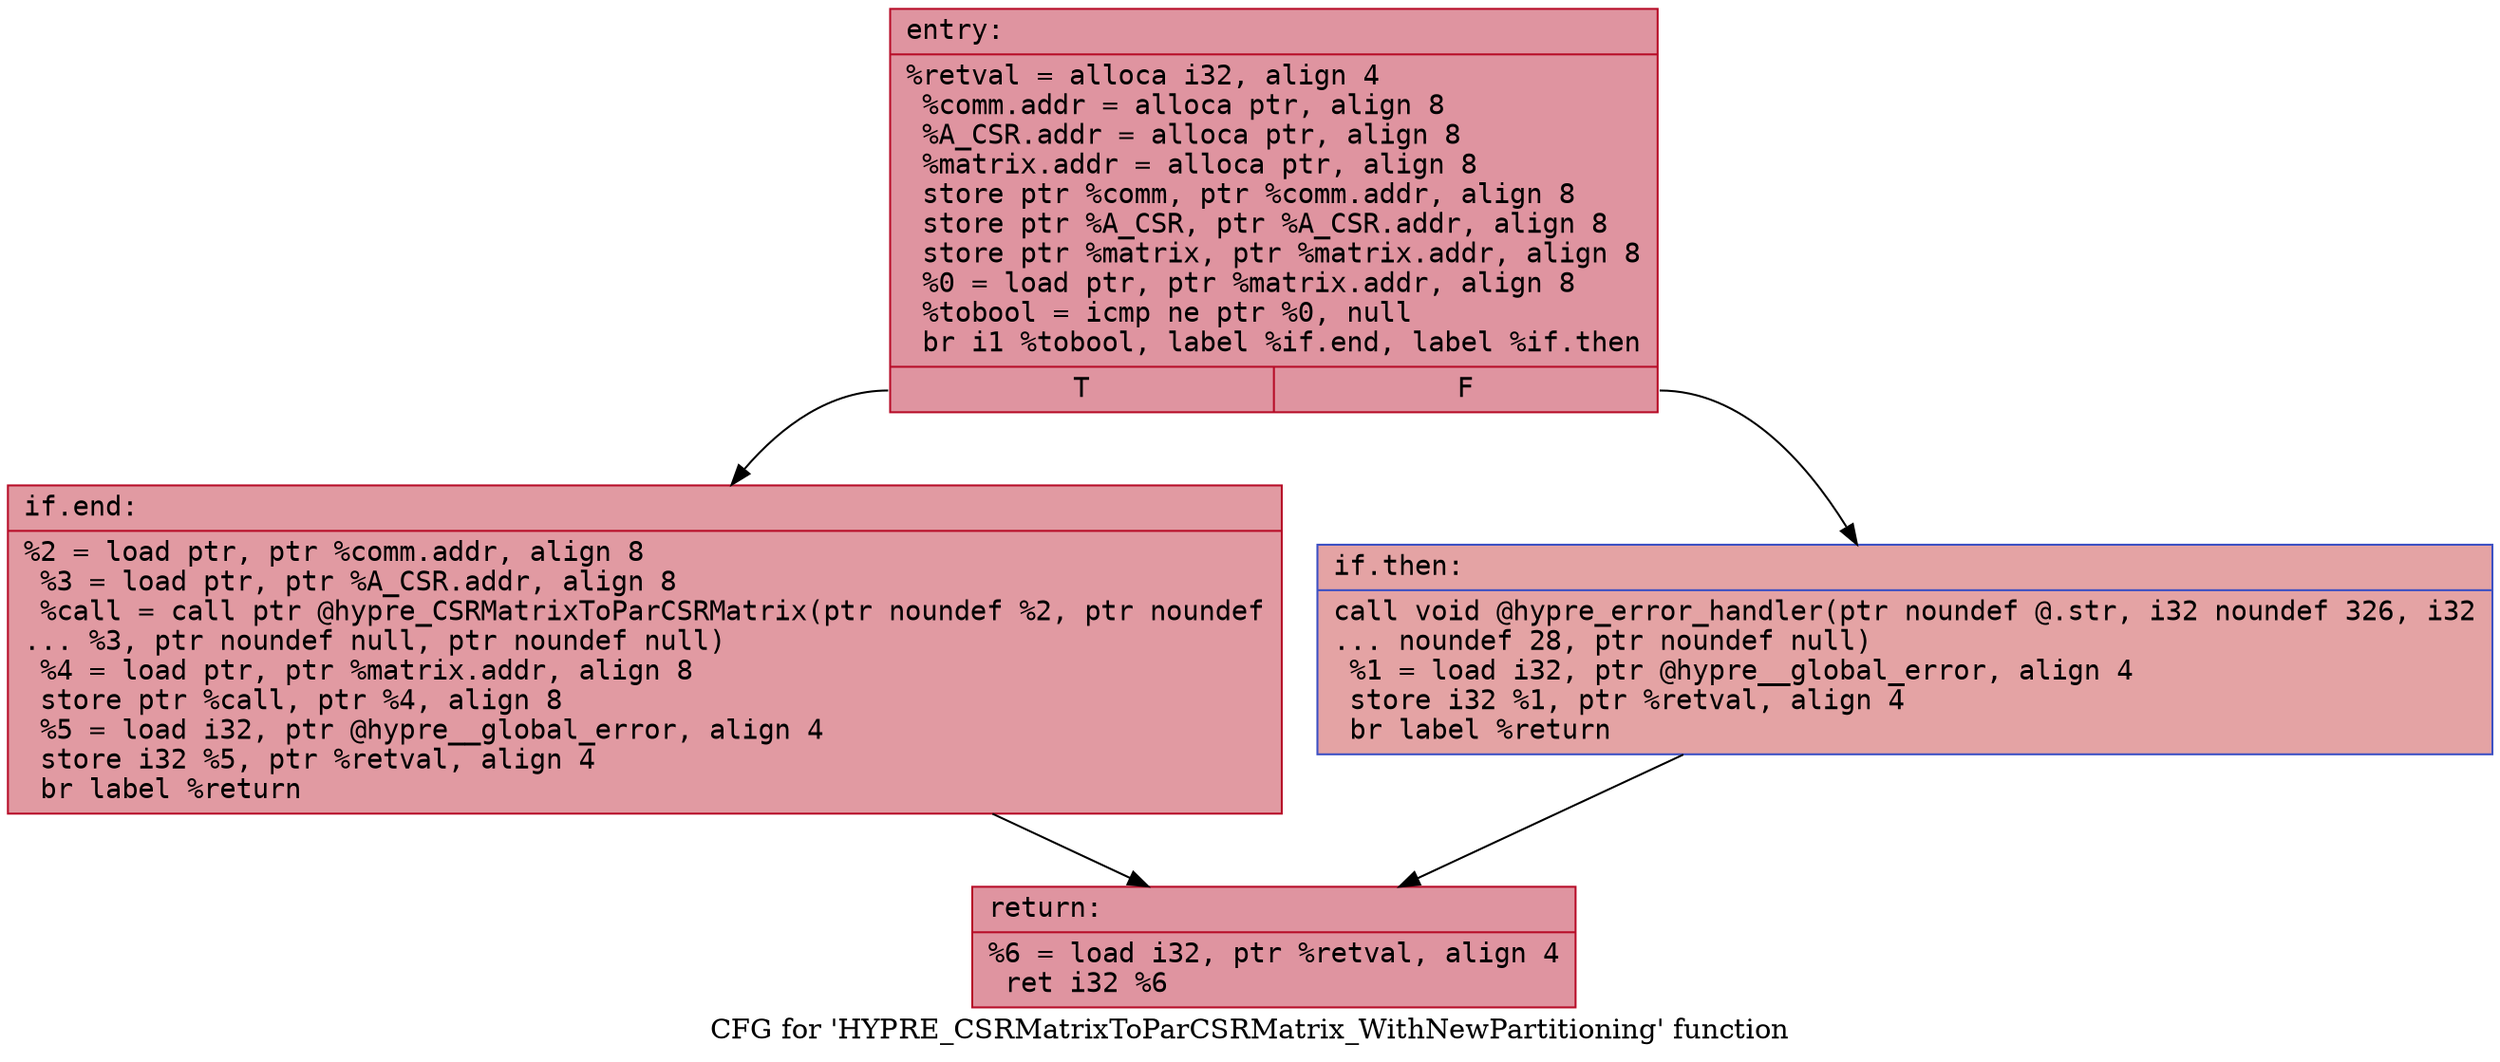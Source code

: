 digraph "CFG for 'HYPRE_CSRMatrixToParCSRMatrix_WithNewPartitioning' function" {
	label="CFG for 'HYPRE_CSRMatrixToParCSRMatrix_WithNewPartitioning' function";

	Node0x562ae1c77090 [shape=record,color="#b70d28ff", style=filled, fillcolor="#b70d2870" fontname="Courier",label="{entry:\l|  %retval = alloca i32, align 4\l  %comm.addr = alloca ptr, align 8\l  %A_CSR.addr = alloca ptr, align 8\l  %matrix.addr = alloca ptr, align 8\l  store ptr %comm, ptr %comm.addr, align 8\l  store ptr %A_CSR, ptr %A_CSR.addr, align 8\l  store ptr %matrix, ptr %matrix.addr, align 8\l  %0 = load ptr, ptr %matrix.addr, align 8\l  %tobool = icmp ne ptr %0, null\l  br i1 %tobool, label %if.end, label %if.then\l|{<s0>T|<s1>F}}"];
	Node0x562ae1c77090:s0 -> Node0x562ae1c77640[tooltip="entry -> if.end\nProbability 62.50%" ];
	Node0x562ae1c77090:s1 -> Node0x562ae1c776b0[tooltip="entry -> if.then\nProbability 37.50%" ];
	Node0x562ae1c776b0 [shape=record,color="#3d50c3ff", style=filled, fillcolor="#c32e3170" fontname="Courier",label="{if.then:\l|  call void @hypre_error_handler(ptr noundef @.str, i32 noundef 326, i32\l... noundef 28, ptr noundef null)\l  %1 = load i32, ptr @hypre__global_error, align 4\l  store i32 %1, ptr %retval, align 4\l  br label %return\l}"];
	Node0x562ae1c776b0 -> Node0x562ae1c77b10[tooltip="if.then -> return\nProbability 100.00%" ];
	Node0x562ae1c77640 [shape=record,color="#b70d28ff", style=filled, fillcolor="#bb1b2c70" fontname="Courier",label="{if.end:\l|  %2 = load ptr, ptr %comm.addr, align 8\l  %3 = load ptr, ptr %A_CSR.addr, align 8\l  %call = call ptr @hypre_CSRMatrixToParCSRMatrix(ptr noundef %2, ptr noundef\l... %3, ptr noundef null, ptr noundef null)\l  %4 = load ptr, ptr %matrix.addr, align 8\l  store ptr %call, ptr %4, align 8\l  %5 = load i32, ptr @hypre__global_error, align 4\l  store i32 %5, ptr %retval, align 4\l  br label %return\l}"];
	Node0x562ae1c77640 -> Node0x562ae1c77b10[tooltip="if.end -> return\nProbability 100.00%" ];
	Node0x562ae1c77b10 [shape=record,color="#b70d28ff", style=filled, fillcolor="#b70d2870" fontname="Courier",label="{return:\l|  %6 = load i32, ptr %retval, align 4\l  ret i32 %6\l}"];
}
